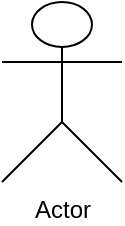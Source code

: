 <mxfile version="12.1.3" type="device" pages="1"><diagram id="ceR8sP3POSKJt-I2E7Hn" name="Page-1"><mxGraphModel dx="1088" dy="638" grid="1" gridSize="10" guides="1" tooltips="1" connect="1" arrows="1" fold="1" page="1" pageScale="1" pageWidth="827" pageHeight="1169" math="0" shadow="0"><root><mxCell id="0"/><mxCell id="1" parent="0"/><mxCell id="7e4dZrYRIWMNWM_IijK4-4" value="Actor" style="shape=umlActor;verticalLabelPosition=bottom;labelBackgroundColor=#ffffff;verticalAlign=top;html=1;" vertex="1" parent="1"><mxGeometry x="80" y="430" width="60" height="90" as="geometry"/></mxCell></root></mxGraphModel></diagram></mxfile>